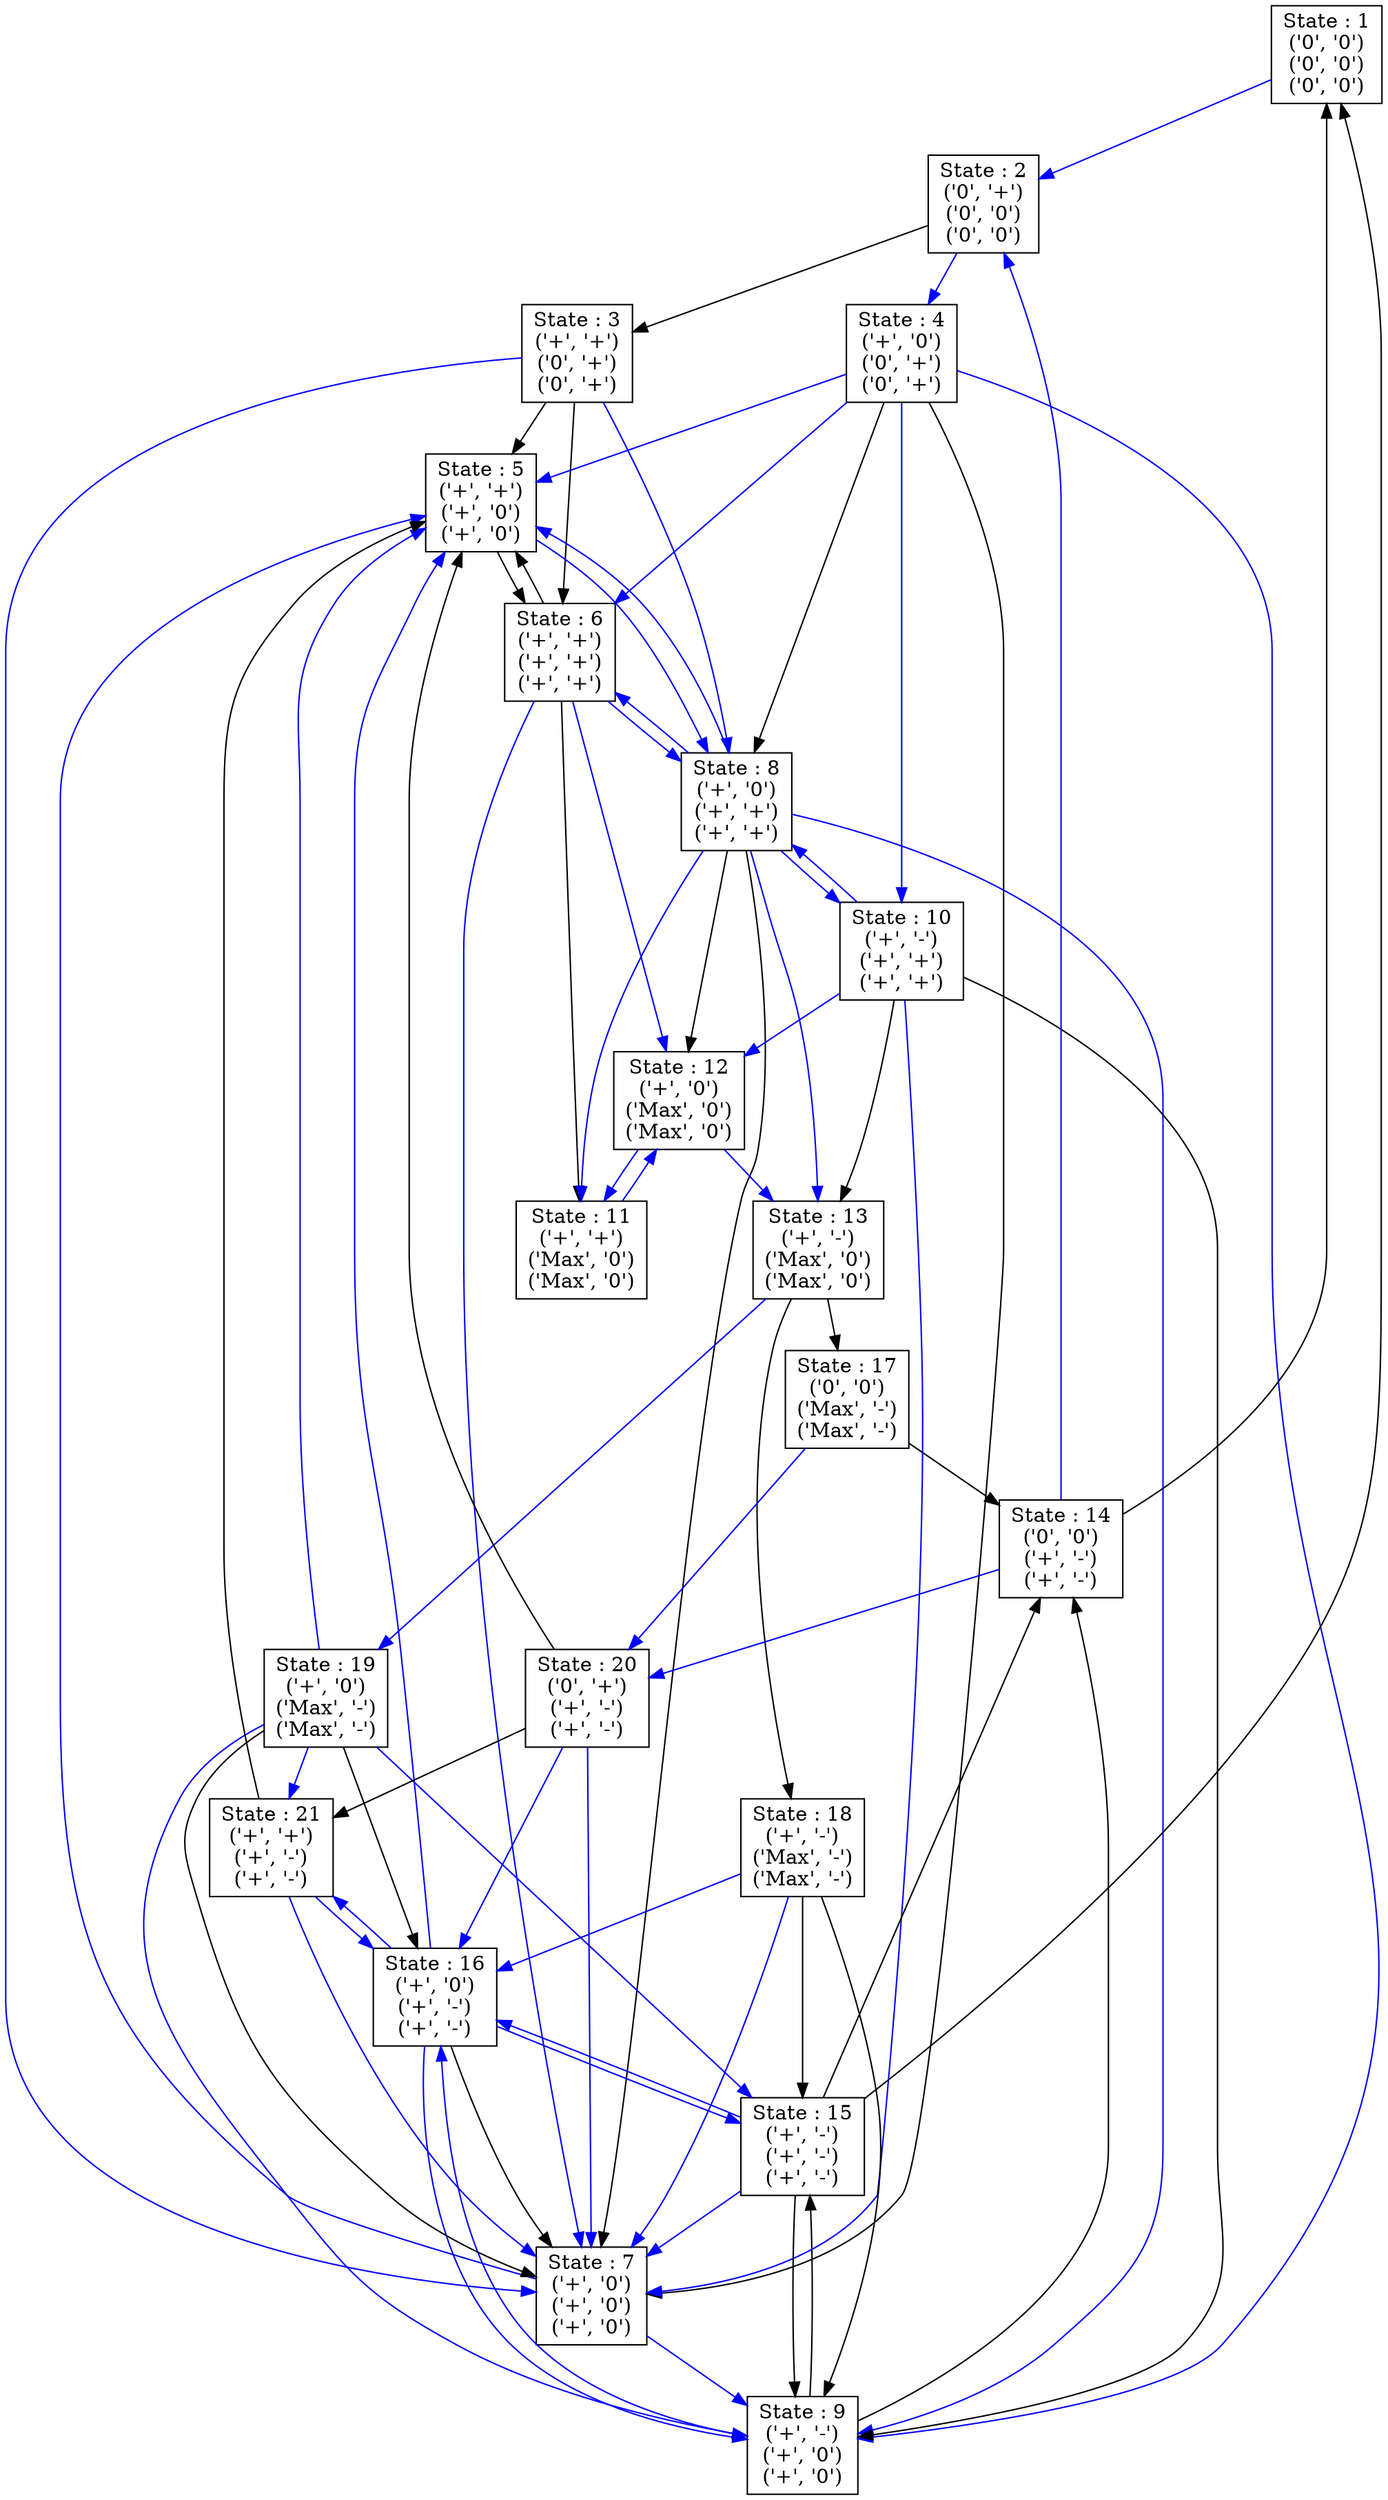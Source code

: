 // The State Graph
digraph {
	layout=dot splines=true
	1 [label="State : 1
('0', '0')
('0', '0')
('0', '0')" color=black shape=box tooltip="The amount of water flowing in is equal to the amount of water flowing out, which causes the volume and outflow to stay steady!"]
	2 [label="State : 2
('0', '+')
('0', '0')
('0', '0')" color=black shape=box tooltip="The amount of water flowing in is equal to the amount of water flowing out, which causes the volume and outflow to stay steady!"]
	3 [label="State : 3
('+', '+')
('0', '+')
('0', '+')" color=black shape=box tooltip="There is more water flowing in than flowing out, which causes the volume and outflow to increase!"]
	4 [label="State : 4
('+', '0')
('0', '+')
('0', '+')" color=black shape=box tooltip="There is more water flowing in than flowing out, which causes the volume and outflow to increase!"]
	5 [label="State : 5
('+', '+')
('+', '0')
('+', '0')" color=black shape=box tooltip="The amount of water flowing in is equal to the amount of water flowing out, which causes the volume and outflow to stay steady!"]
	6 [label="State : 6
('+', '+')
('+', '+')
('+', '+')" color=black shape=box tooltip="There is more water flowing in than flowing out, which causes the volume and outflow to increase!"]
	7 [label="State : 7
('+', '0')
('+', '0')
('+', '0')" color=black shape=box tooltip="The amount of water flowing in is equal to the amount of water flowing out, which causes the volume and outflow to stay steady!"]
	8 [label="State : 8
('+', '0')
('+', '+')
('+', '+')" color=black shape=box tooltip="There is more water flowing in than flowing out, which causes the volume and outflow to increase!"]
	9 [label="State : 9
('+', '-')
('+', '0')
('+', '0')" color=black shape=box tooltip="The amount of water flowing in is equal to the amount of water flowing out, which causes the volume and outflow to stay steady!"]
	10 [label="State : 10
('+', '-')
('+', '+')
('+', '+')" color=black shape=box tooltip="There is more water flowing in than flowing out, which causes the volume and outflow to increase!"]
	11 [label="State : 11
('+', '+')
('Max', '0')
('Max', '0')" color=black shape=box tooltip="The amount of water flowing in is equal to the amount of water flowing out, which causes the volume and outflow to stay steady!"]
	12 [label="State : 12
('+', '0')
('Max', '0')
('Max', '0')" color=black shape=box tooltip="The amount of water flowing in is equal to the amount of water flowing out, which causes the volume and outflow to stay steady!"]
	13 [label="State : 13
('+', '-')
('Max', '0')
('Max', '0')" color=black shape=box tooltip="The amount of water flowing in is equal to the amount of water flowing out, which causes the volume and outflow to stay steady!"]
	14 [label="State : 14
('0', '0')
('+', '-')
('+', '-')" color=black shape=box tooltip="The amount of water flowing out is more than the amount of water flowing in, which causes the volume and outflow to decrease"]
	15 [label="State : 15
('+', '-')
('+', '-')
('+', '-')" color=black shape=box tooltip="The amount of water flowing out is more than the amount of water flowing in, which causes the volume and outflow to decrease"]
	16 [label="State : 16
('+', '0')
('+', '-')
('+', '-')" color=black shape=box tooltip="The amount of water flowing out is more than the amount of water flowing in, which causes the volume and outflow to decrease"]
	17 [label="State : 17
('0', '0')
('Max', '-')
('Max', '-')" color=black shape=box tooltip="The amount of water flowing out is more than the amount of water flowing in, which causes the volume and outflow to decrease"]
	18 [label="State : 18
('+', '-')
('Max', '-')
('Max', '-')" color=black shape=box tooltip="The amount of water flowing out is more than the amount of water flowing in, which causes the volume and outflow to decrease"]
	19 [label="State : 19
('+', '0')
('Max', '-')
('Max', '-')" color=black shape=box tooltip="The amount of water flowing out is more than the amount of water flowing in, which causes the volume and outflow to decrease"]
	20 [label="State : 20
('0', '+')
('+', '-')
('+', '-')" color=black shape=box tooltip="The amount of water flowing out is more than the amount of water flowing in, which causes the volume and outflow to decrease"]
	21 [label="State : 21
('+', '+')
('+', '-')
('+', '-')" color=black shape=box tooltip="The amount of water flowing out is more than the amount of water flowing in, which causes the volume and outflow to decrease"]
	1 -> 2 [color=blue constraint=true]
	2 -> 3 [color=black constraint=true]
	2 -> 4 [color=blue constraint=true]
	3 -> 5 [color=black constraint=true]
	3 -> 6 [color=black constraint=true]
	3 -> 7 [color=blue constraint=true]
	3 -> 8 [color=blue constraint=true]
	4 -> 7 [color=black constraint=true]
	4 -> 8 [color=black constraint=true]
	4 -> 5 [color=blue constraint=true]
	4 -> 9 [color=blue constraint=true]
	4 -> 6 [color=blue constraint=true]
	4 -> 10 [color=blue constraint=true]
	5 -> 6 [color=black constraint=true]
	5 -> 8 [color=blue constraint=true]
	6 -> 11 [color=black constraint=true]
	6 -> 5 [color=black constraint=true]
	6 -> 12 [color=blue constraint=true]
	6 -> 7 [color=blue constraint=true]
	6 -> 8 [color=blue constraint=true]
	7 -> 5 [color=blue constraint=true]
	7 -> 9 [color=blue constraint=true]
	8 -> 12 [color=black constraint=true]
	8 -> 7 [color=black constraint=true]
	8 -> 11 [color=blue constraint=true]
	8 -> 13 [color=blue constraint=true]
	8 -> 5 [color=blue constraint=true]
	8 -> 9 [color=blue constraint=true]
	8 -> 6 [color=blue constraint=true]
	8 -> 10 [color=blue constraint=true]
	9 -> 14 [color=black constraint=true]
	9 -> 15 [color=black constraint=true]
	9 -> 16 [color=blue constraint=true]
	10 -> 13 [color=black constraint=true]
	10 -> 9 [color=black constraint=true]
	10 -> 12 [color=blue constraint=true]
	10 -> 7 [color=blue constraint=true]
	10 -> 8 [color=blue constraint=true]
	11 -> 12 [color=blue constraint=true]
	12 -> 11 [color=blue constraint=true]
	12 -> 13 [color=blue constraint=true]
	13 -> 17 [color=black constraint=true]
	13 -> 18 [color=black constraint=true]
	13 -> 19 [color=blue constraint=true]
	14 -> 1 [color=black constraint=true]
	14 -> 2 [color=blue constraint=true]
	14 -> 20 [color=blue constraint=true]
	15 -> 1 [color=black constraint=true]
	15 -> 14 [color=black constraint=true]
	15 -> 9 [color=black constraint=true]
	15 -> 7 [color=blue constraint=true]
	15 -> 16 [color=blue constraint=true]
	16 -> 7 [color=black constraint=true]
	16 -> 5 [color=blue constraint=true]
	16 -> 9 [color=blue constraint=true]
	16 -> 21 [color=blue constraint=true]
	16 -> 15 [color=blue constraint=true]
	17 -> 14 [color=black constraint=true]
	17 -> 20 [color=blue constraint=true]
	18 -> 9 [color=black constraint=true]
	18 -> 15 [color=black constraint=true]
	18 -> 7 [color=blue constraint=true]
	18 -> 16 [color=blue constraint=true]
	19 -> 7 [color=black constraint=true]
	19 -> 16 [color=black constraint=true]
	19 -> 5 [color=blue constraint=true]
	19 -> 9 [color=blue constraint=true]
	19 -> 21 [color=blue constraint=true]
	19 -> 15 [color=blue constraint=true]
	20 -> 5 [color=black constraint=true]
	20 -> 21 [color=black constraint=true]
	20 -> 7 [color=blue constraint=true]
	20 -> 16 [color=blue constraint=true]
	21 -> 5 [color=black constraint=true]
	21 -> 7 [color=blue constraint=true]
	21 -> 16 [color=blue constraint=true]
}
